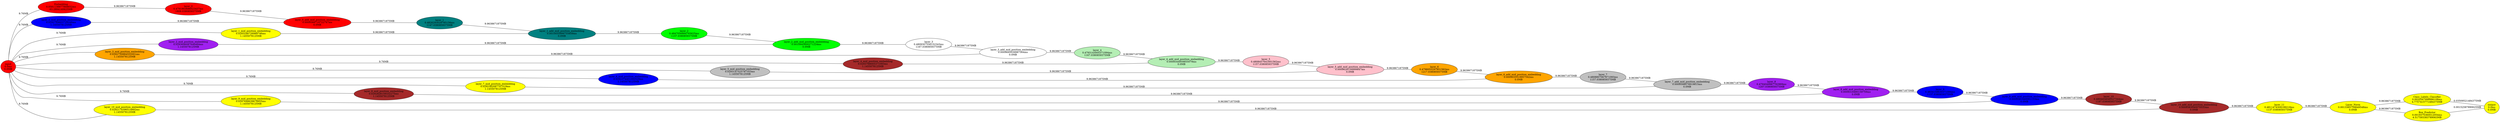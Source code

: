 graph {
rankdir=LR
input[label="input\n0.0ms\n0.0MB", style=filled, fillcolor="red"]
Embedding[label="Embedding\n0.0581138877868652ms\n63.2894140625MB", style=filled, fillcolor="red"]
layer_0[label="layer_0\n0.4791903686523437ms\n1809.0380859375MB", style=filled, fillcolor="red"]
layer_0_mid_position_embedding[label="layer_0_mid_position_embedding\n0.0292769603729248ms\n1.1455078125MB", style=filled, fillcolor="blue"]
layer_0_add_mid_position_embedding[label="layer_0_add_mid_position_embedding\n0.0009366719722747ms\n0.0MB", style=filled, fillcolor="red"]
layer_1[label="layer_1\n0.4826293029785156ms\n1147.0380859375MB", style=filled, fillcolor="teal"]
layer_1_mid_position_embedding[label="layer_1_mid_position_embedding\n0.0293246726989746ms\n1.1455078125MB", style=filled, fillcolor="yellow"]
layer_1_add_mid_position_embedding[label="layer_1_add_mid_position_embedding\n0.0010055999755859ms\n0.0MB", style=filled, fillcolor="teal"]
layer_2[label="layer_2\n0.4847056884765625ms\n1157.0380859375MB", style=filled, fillcolor="green"]
layer_2_mid_position_embedding[label="layer_2_mid_position_embedding\n0.0293646087646484ms\n1.1455078125MB", style=filled, fillcolor="purple"]
layer_2_add_mid_position_embedding[label="layer_2_add_mid_position_embedding\n0.0010945600271224ms\n0.0MB", style=filled, fillcolor="green"]
layer_3[label="layer_3\n0.4809307556152343ms\n1167.0380859375MB", style=filled, fillcolor="white"]
layer_3_mid_position_embedding[label="layer_3_mid_position_embedding\n0.0292730884552001ms\n1.1455078125MB", style=filled, fillcolor="orange"]
layer_3_add_mid_position_embedding[label="layer_3_add_mid_position_embedding\n0.0009695039987564ms\n0.0MB", style=filled, fillcolor="white"]
layer_4[label="layer_4\n0.4793143005371094ms\n1167.0380859375MB", style=filled, fillcolor="darkseagreen2"]
layer_4_mid_position_embedding[label="layer_4_mid_position_embedding\n0.0293768005371093ms\n1.1455078125MB", style=filled, fillcolor="brown"]
layer_4_add_mid_position_embedding[label="layer_4_add_mid_position_embedding\n0.0009344959855079ms\n0.0MB", style=filled, fillcolor="darkseagreen2"]
layer_5[label="layer_5\n0.4808457641601562ms\n1157.0380859375MB", style=filled, fillcolor="pink"]
layer_5_mid_position_embedding[label="layer_5_mid_position_embedding\n0.0293147525787353ms\n1.1455078125MB", style=filled, fillcolor="gray"]
layer_5_add_mid_position_embedding[label="layer_5_add_mid_position_embedding\n0.0009628159999847ms\n0.0MB", style=filled, fillcolor="pink"]
layer_6[label="layer_6\n0.4796055297851562ms\n1217.0380859375MB", style=filled, fillcolor="orange"]
layer_6_mid_position_embedding[label="layer_6_mid_position_embedding\n0.0292374401092529ms\n1.1455078125MB", style=filled, fillcolor="blue"]
layer_6_add_mid_position_embedding[label="layer_6_add_mid_position_embedding\n0.0009035519957542ms\n0.0MB", style=filled, fillcolor="orange"]
layer_7[label="layer_7\n0.4808807067871093ms\n1157.0380859375MB", style=filled, fillcolor="gray"]
layer_7_mid_position_embedding[label="layer_7_mid_position_embedding\n0.0292382087707519ms\n1.1455078125MB", style=filled, fillcolor="yellow"]
layer_7_add_mid_position_embedding[label="layer_7_add_mid_position_embedding\n0.0009598079919815ms\n0.0MB", style=filled, fillcolor="gray"]
layer_8[label="layer_8\n0.4794049987792969ms\n1207.0380859375MB", style=filled, fillcolor="purple"]
layer_8_mid_position_embedding[label="layer_8_mid_position_embedding\n0.0292828159332275ms\n1.1455078125MB", style=filled, fillcolor="brown"]
layer_8_add_mid_position_embedding[label="layer_8_add_mid_position_embedding\n0.0009316480159759ms\n0.0MB", style=filled, fillcolor="purple"]
layer_9[label="layer_9\n0.4834158630371094ms\n1137.0380859375MB", style=filled, fillcolor="blue"]
layer_9_mid_position_embedding[label="layer_9_mid_position_embedding\n0.0297648639678955ms\n1.1455078125MB", style=filled, fillcolor="yellow"]
layer_9_add_mid_position_embedding[label="layer_9_add_mid_position_embedding\n0.0009581440091133ms\n0.0MB", style=filled, fillcolor="blue"]
layer_10[label="layer_10\n0.4804454040527344ms\n1197.0380859375MB", style=filled, fillcolor="brown"]
layer_10_mid_position_embedding[label="layer_10_mid_position_embedding\n0.0292174396514892ms\n1.1455078125MB", style=filled, fillcolor="yellow"]
layer_10_add_mid_position_embedding[label="layer_10_add_mid_position_embedding\n0.0009383040070533ms\n0.0MB", style=filled, fillcolor="brown"]
layer_11[label="layer_11\n0.4811474304199218ms\n1137.0380859375MB", style=filled, fillcolor="yellow"]
Layer_Norm[label="Layer_Norm\n0.0013365759849548ms\n0.0MB", style=filled, fillcolor="yellow"]
Class_Labels_Classifier[label="Class_Labels_Classifier\n0.0020567998886108ms\n4.7757415771484375MB", style=filled, fillcolor="yellow"]
Box_Predictor[label="Box_Predictor\n0.0019375360012054ms\n4.517593383789063MB", style=filled, fillcolor="yellow"]
output[label="output\n0.0ms\n0.0MB", style=filled, fillcolor="yellow"]
input -- Embedding[label="9.76MB"];
input -- layer_0_mid_position_embedding[label="9.76MB"];
input -- layer_1_mid_position_embedding[label="9.76MB"];
input -- layer_2_mid_position_embedding[label="9.76MB"];
input -- layer_3_mid_position_embedding[label="9.76MB"];
input -- layer_4_mid_position_embedding[label="9.76MB"];
input -- layer_5_mid_position_embedding[label="9.76MB"];
input -- layer_6_mid_position_embedding[label="9.76MB"];
input -- layer_7_mid_position_embedding[label="9.76MB"];
input -- layer_8_mid_position_embedding[label="9.76MB"];
input -- layer_9_mid_position_embedding[label="9.76MB"];
input -- layer_10_mid_position_embedding[label="9.76MB"];
Embedding -- layer_0[label="9.9638671875MB"];
layer_0 -- layer_0_add_mid_position_embedding[label="9.9638671875MB"];
layer_0_mid_position_embedding -- layer_0_add_mid_position_embedding[label="9.9638671875MB"];
layer_0_add_mid_position_embedding -- layer_1[label="9.9638671875MB"];
layer_1 -- layer_1_add_mid_position_embedding[label="9.9638671875MB"];
layer_1_mid_position_embedding -- layer_1_add_mid_position_embedding[label="9.9638671875MB"];
layer_1_add_mid_position_embedding -- layer_2[label="9.9638671875MB"];
layer_2 -- layer_2_add_mid_position_embedding[label="9.9638671875MB"];
layer_2_mid_position_embedding -- layer_2_add_mid_position_embedding[label="9.9638671875MB"];
layer_2_add_mid_position_embedding -- layer_3[label="9.9638671875MB"];
layer_3 -- layer_3_add_mid_position_embedding[label="9.9638671875MB"];
layer_3_mid_position_embedding -- layer_3_add_mid_position_embedding[label="9.9638671875MB"];
layer_3_add_mid_position_embedding -- layer_4[label="9.9638671875MB"];
layer_4 -- layer_4_add_mid_position_embedding[label="9.9638671875MB"];
layer_4_mid_position_embedding -- layer_4_add_mid_position_embedding[label="9.9638671875MB"];
layer_4_add_mid_position_embedding -- layer_5[label="9.9638671875MB"];
layer_5 -- layer_5_add_mid_position_embedding[label="9.9638671875MB"];
layer_5_mid_position_embedding -- layer_5_add_mid_position_embedding[label="9.9638671875MB"];
layer_5_add_mid_position_embedding -- layer_6[label="9.9638671875MB"];
layer_6 -- layer_6_add_mid_position_embedding[label="9.9638671875MB"];
layer_6_mid_position_embedding -- layer_6_add_mid_position_embedding[label="9.9638671875MB"];
layer_6_add_mid_position_embedding -- layer_7[label="9.9638671875MB"];
layer_7 -- layer_7_add_mid_position_embedding[label="9.9638671875MB"];
layer_7_mid_position_embedding -- layer_7_add_mid_position_embedding[label="9.9638671875MB"];
layer_7_add_mid_position_embedding -- layer_8[label="9.9638671875MB"];
layer_8 -- layer_8_add_mid_position_embedding[label="9.9638671875MB"];
layer_8_mid_position_embedding -- layer_8_add_mid_position_embedding[label="9.9638671875MB"];
layer_8_add_mid_position_embedding -- layer_9[label="9.9638671875MB"];
layer_9 -- layer_9_add_mid_position_embedding[label="9.9638671875MB"];
layer_9_mid_position_embedding -- layer_9_add_mid_position_embedding[label="9.9638671875MB"];
layer_9_add_mid_position_embedding -- layer_10[label="9.9638671875MB"];
layer_10 -- layer_10_add_mid_position_embedding[label="9.9638671875MB"];
layer_10_mid_position_embedding -- layer_10_add_mid_position_embedding[label="9.9638671875MB"];
layer_10_add_mid_position_embedding -- layer_11[label="9.9638671875MB"];
layer_11 -- Layer_Norm[label="9.9638671875MB"];
Layer_Norm -- Class_Labels_Classifier[label="9.9638671875MB"];
Layer_Norm -- Box_Predictor[label="9.9638671875MB"];
Class_Labels_Classifier -- output[label="0.03509521484375MB"];
Box_Predictor -- output[label="0.00152587890625MB"];
}
